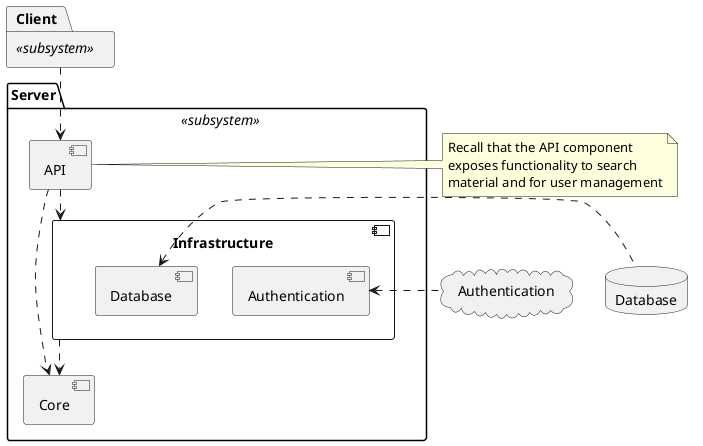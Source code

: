 @startuml

package "Client" <<subsystem>>
cloud Authentication
database Database

package "Server" <<subsystem>> {
    [Core]
    [API]
    component "Infrastructure" {
        [Database] as InfDb
        [Authentication] as InfAuth
    }
}

Client .down.> API
Authentication .left.> InfAuth
Database .left.> InfDb

API ..> Infrastructure
API ..> Core

Infrastructure ..> Core

Note left of API
    Recall that the API component
    exposes functionality to search
    material and for user management
end note

@enduml
